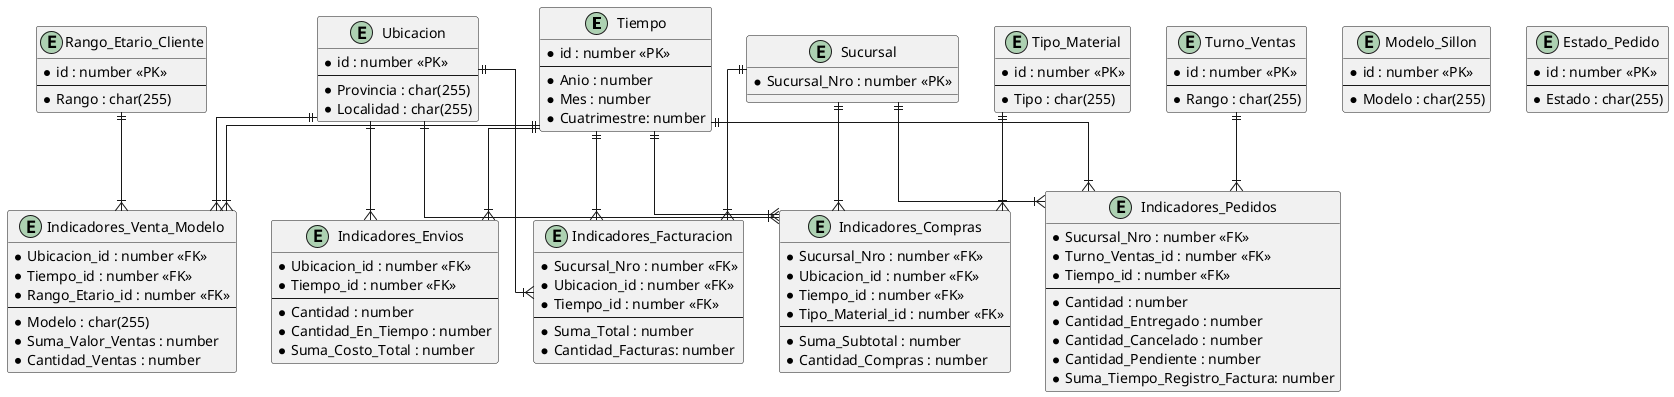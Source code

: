 @startuml

skinparam linetype ortho

' ENTITIES DECLARATION
entity "Tiempo" as Tiempo {
    *id : number <<PK>>
    --
    *Anio : number 
    *Mes : number
    *Cuatrimestre: number
}

entity "Ubicacion" as Ubi {
    *id : number <<PK>>
    --
    *Provincia : char(255)
    *Localidad : char(255)
}

entity "Rango_Etario_Cliente" as RangEt {
    *id : number <<PK>>
    --
    *Rango : char(255)
}

entity "Turno_Ventas" as Turnven {
    *id : number <<PK>>
    --
    *Rango : char(255)
} 

entity "Tipo_Material" as TipMat {
    *id : number <<PK>>
    --
    *Tipo : char(255)
}

entity "Modelo_Sillon" as ModSi {
    *id : number <<PK>>
    --
    *Modelo : char(255)
}

entity "Estado_Pedido" as EstPed {
    *id : number <<PK>>
    --
    *Estado : char(255)
}

entity "Sucursal" as Suc {
    *Sucursal_Nro : number <<PK>>
}


entity "Indicadores_Facturacion" as IndFact {
    *Sucursal_Nro : number <<FK>>
    *Ubicacion_id : number <<FK>>
    *Tiempo_id : number <<FK>>
    --
    *Suma_Total : number
    *Cantidad_Facturas: number
}

entity "Indicadores_Venta_Modelo" as IndVent {
    *Ubicacion_id : number <<FK>>
    *Tiempo_id : number <<FK>>
    *Rango_Etario_id : number <<FK>>
    --
    *Modelo : char(255)
    *Suma_Valor_Ventas : number
    *Cantidad_Ventas : number
}

entity "Indicadores_Pedidos" as IndPed {
    *Sucursal_Nro : number <<FK>>
    *Turno_Ventas_id : number <<FK>>
    *Tiempo_id : number <<FK>>
    --
    *Cantidad : number
    *Cantidad_Entregado : number
    *Cantidad_Cancelado : number
    *Cantidad_Pendiente : number
    *Suma_Tiempo_Registro_Factura: number
}

entity "Indicadores_Compras" as IndCom {
    *Sucursal_Nro : number <<FK>>
    *Ubicacion_id : number <<FK>>
    *Tiempo_id : number <<FK>>
    *Tipo_Material_id : number <<FK>>
    --
    *Suma_Subtotal : number
    *Cantidad_Compras : number 
}

entity "Indicadores_Envios" as IndEnv {
    *Ubicacion_id : number <<FK>>
    *Tiempo_id : number <<FK>>
    --
    *Cantidad : number
    *Cantidad_En_Tiempo : number
    *Suma_Costo_Total : number
}

' ENTITIES RELATIONSHIPS
' Tiempo
Tiempo ||--|{ IndFact
Tiempo ||--|{ IndVent
Tiempo ||--|{ IndPed
Tiempo ||--|{ IndCom
Tiempo ||--|{ IndEnv

' Ubicacion
Ubi ||--|{ IndFact
Ubi ||--|{ IndVent
Ubi ||--|{ IndCom
Ubi ||--|{ IndEnv

' Sucursal
Suc ||--|{ IndFact
Suc ||--|{ IndPed
Suc ||--|{ IndCom

' Rango Etario
RangEt ||--|{ IndVent

' Turno de Ventas
Turnven ||--|{ IndPed

' Tipo de Material
TipMat ||--|{ IndCom


@enduml